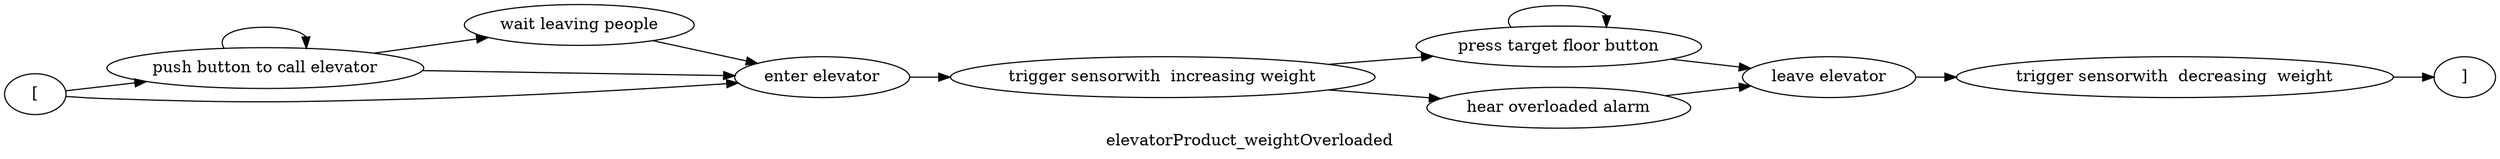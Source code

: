 digraph G {
rankdir = LR
label = "elevatorProduct_weightOverloaded";
esg4_vertex0 -> esg4_vertex4;
esg4_vertex5 -> esg4_vertex6;
esg4_vertex4 -> esg4_vertex2;
esg4_vertex2 -> esg4_vertex1;
esg4_vertex4 -> esg4_vertex1;
esg4_vertex0 -> esg4_vertex1;
esg4_vertex5 -> esg4_vertex5;
esg4_vertex4 -> esg4_vertex4;
esg4_vertex1 -> esg4_vertex7;
esg4_vertex7 -> esg4_vertex5;
esg4_vertex6 -> esg4_vertex8;
esg4_vertex8 -> esg4_vertex3;
esg4_vertex7 -> esg4_vertex9;
esg4_vertex9 -> esg4_vertex6;
esg4_vertex0 [label = "["]
esg4_vertex4 [label = "push button to call elevator"]
esg4_vertex5 [label = "press target floor button"]
esg4_vertex6 [label = "leave elevator"]
esg4_vertex2 [label = "wait leaving people"]
esg4_vertex1 [label = "enter elevator"]
esg4_vertex7 [label = "trigger sensorwith  increasing weight"]
esg4_vertex8 [label = "trigger sensorwith  decreasing  weight"]
esg4_vertex3 [label = "]"]
esg4_vertex9 [label = "hear overloaded alarm"]
}
